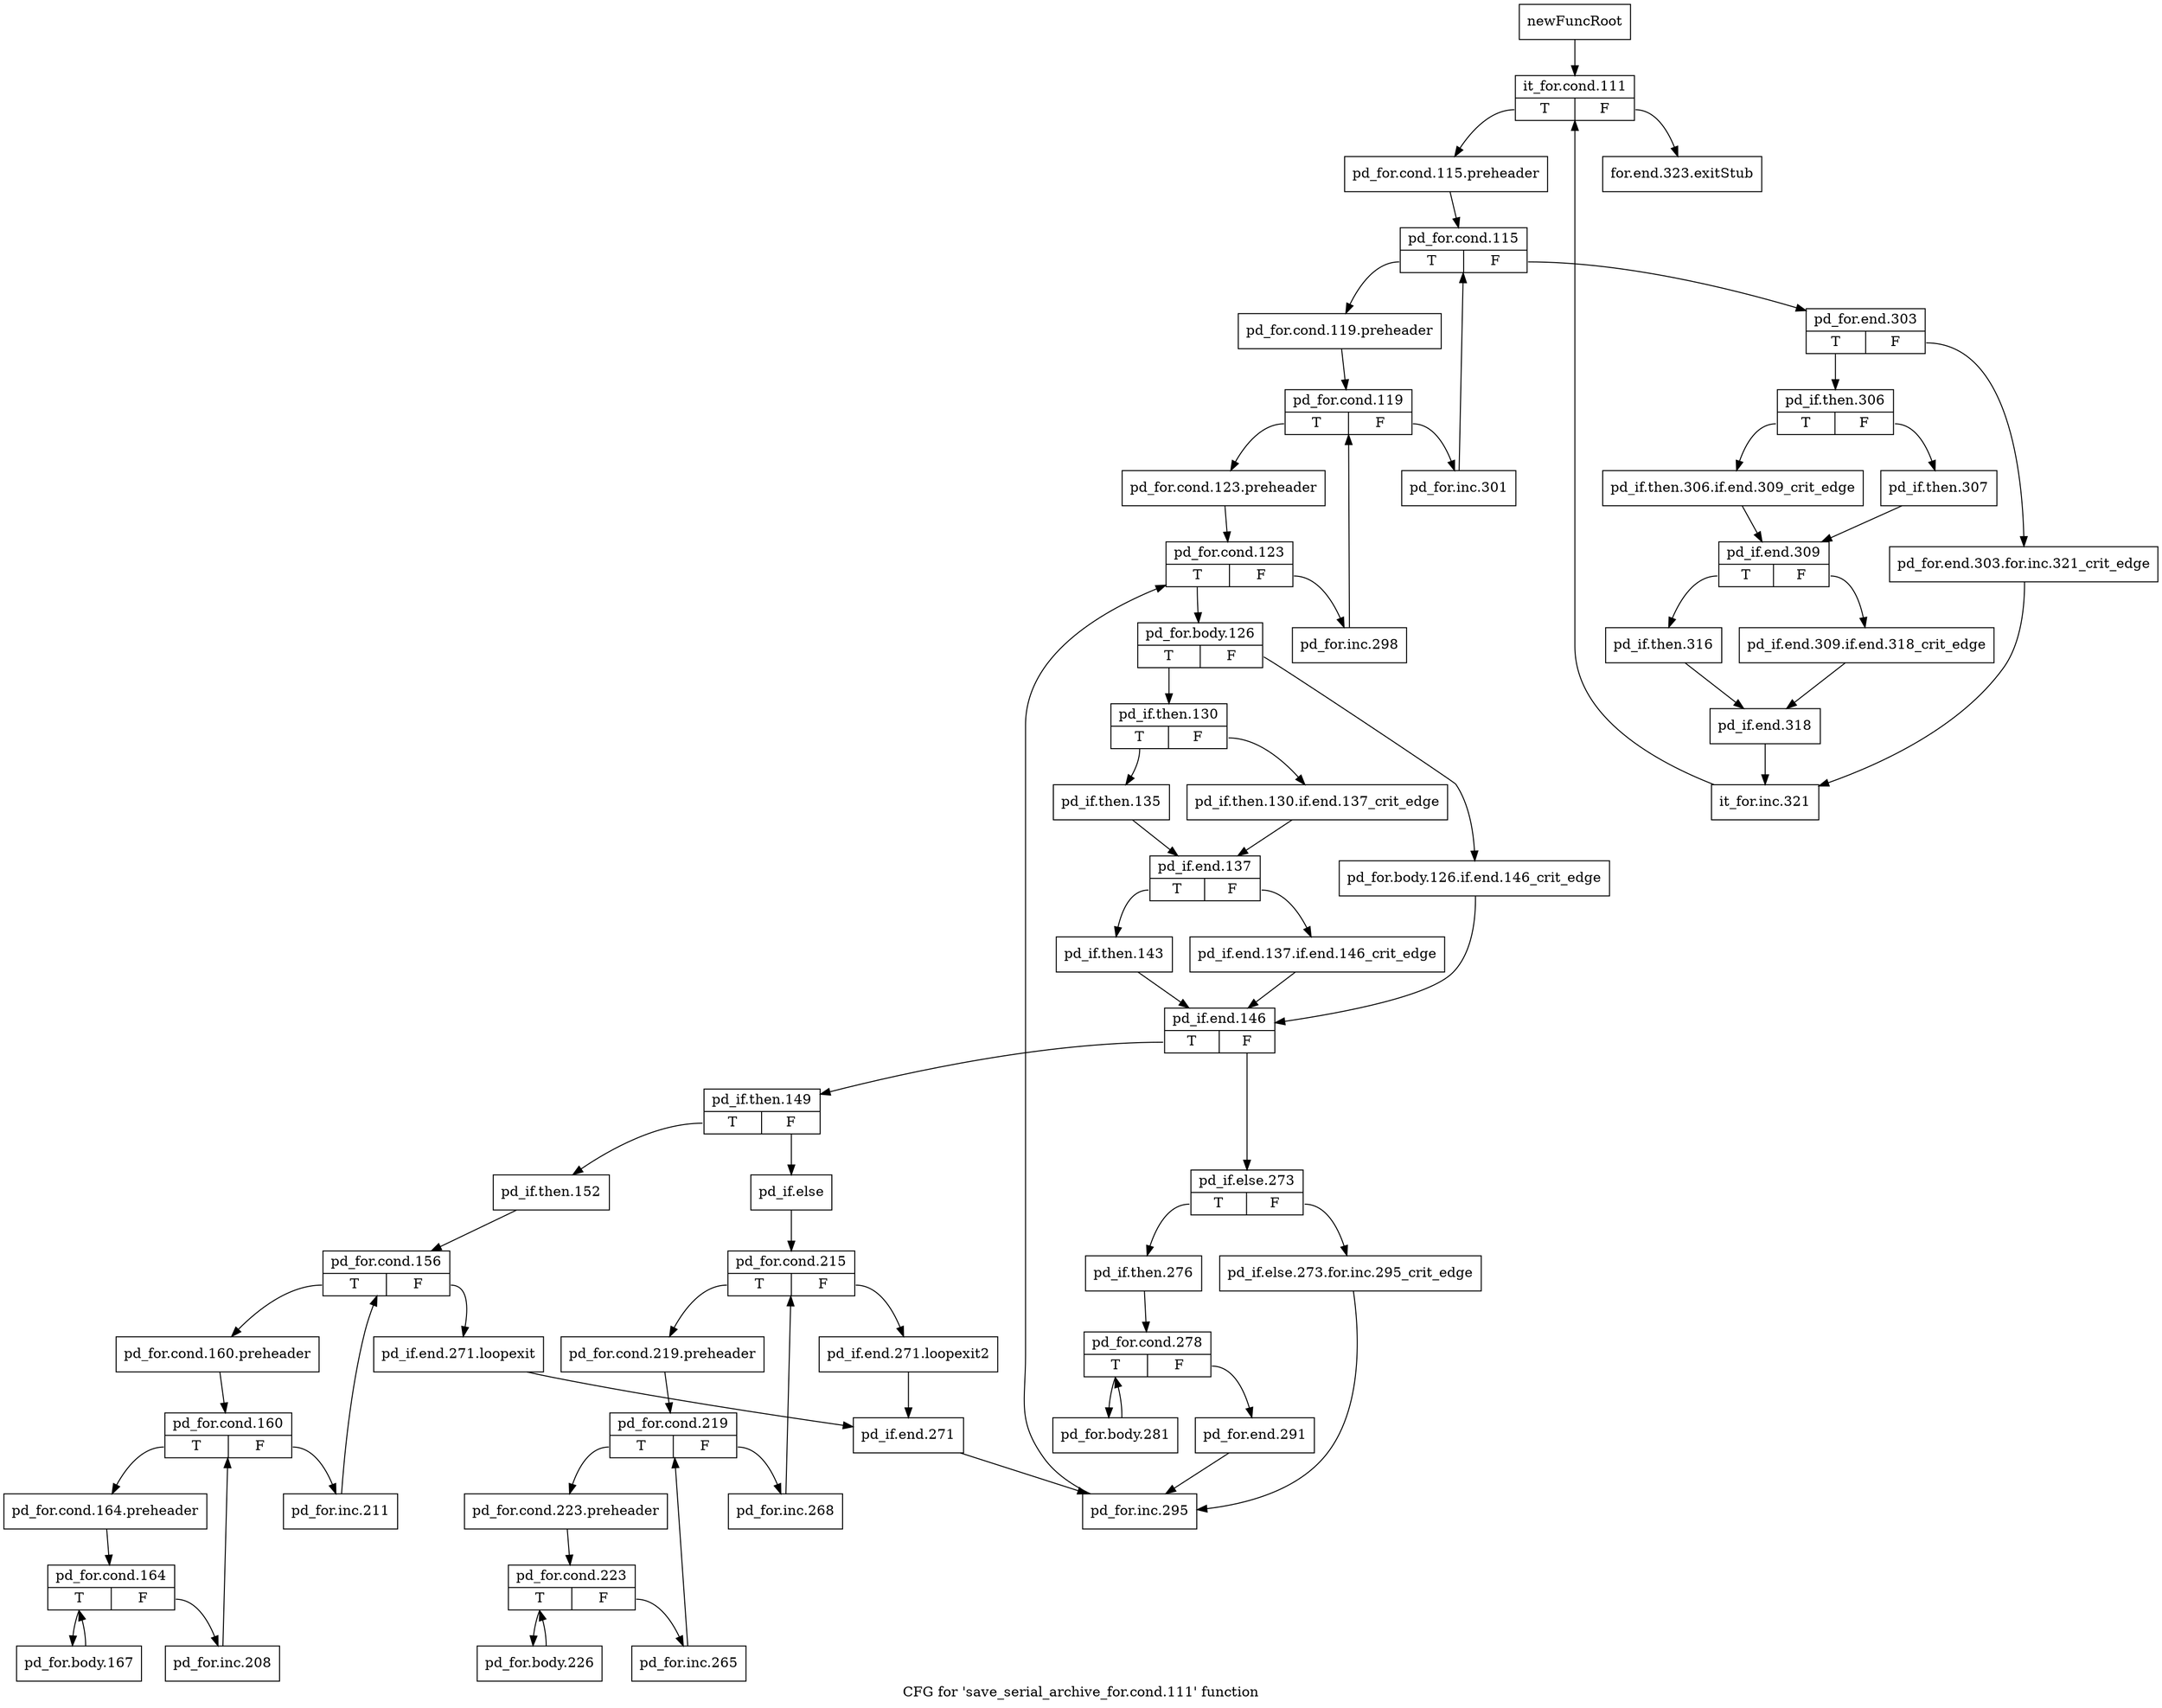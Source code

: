 digraph "CFG for 'save_serial_archive_for.cond.111' function" {
	label="CFG for 'save_serial_archive_for.cond.111' function";

	Node0x19e6b40 [shape=record,label="{newFuncRoot}"];
	Node0x19e6b40 -> Node0x19eff00;
	Node0x19efeb0 [shape=record,label="{for.end.323.exitStub}"];
	Node0x19eff00 [shape=record,label="{it_for.cond.111|{<s0>T|<s1>F}}"];
	Node0x19eff00:s0 -> Node0x19eff50;
	Node0x19eff00:s1 -> Node0x19efeb0;
	Node0x19eff50 [shape=record,label="{pd_for.cond.115.preheader}"];
	Node0x19eff50 -> Node0x19effa0;
	Node0x19effa0 [shape=record,label="{pd_for.cond.115|{<s0>T|<s1>F}}"];
	Node0x19effa0:s0 -> Node0x19f0310;
	Node0x19effa0:s1 -> Node0x19efff0;
	Node0x19efff0 [shape=record,label="{pd_for.end.303|{<s0>T|<s1>F}}"];
	Node0x19efff0:s0 -> Node0x19f0090;
	Node0x19efff0:s1 -> Node0x19f0040;
	Node0x19f0040 [shape=record,label="{pd_for.end.303.for.inc.321_crit_edge}"];
	Node0x19f0040 -> Node0x19f02c0;
	Node0x19f0090 [shape=record,label="{pd_if.then.306|{<s0>T|<s1>F}}"];
	Node0x19f0090:s0 -> Node0x19f0130;
	Node0x19f0090:s1 -> Node0x19f00e0;
	Node0x19f00e0 [shape=record,label="{pd_if.then.307}"];
	Node0x19f00e0 -> Node0x19f0180;
	Node0x19f0130 [shape=record,label="{pd_if.then.306.if.end.309_crit_edge}"];
	Node0x19f0130 -> Node0x19f0180;
	Node0x19f0180 [shape=record,label="{pd_if.end.309|{<s0>T|<s1>F}}"];
	Node0x19f0180:s0 -> Node0x19f0220;
	Node0x19f0180:s1 -> Node0x19f01d0;
	Node0x19f01d0 [shape=record,label="{pd_if.end.309.if.end.318_crit_edge}"];
	Node0x19f01d0 -> Node0x19f0270;
	Node0x19f0220 [shape=record,label="{pd_if.then.316}"];
	Node0x19f0220 -> Node0x19f0270;
	Node0x19f0270 [shape=record,label="{pd_if.end.318}"];
	Node0x19f0270 -> Node0x19f02c0;
	Node0x19f02c0 [shape=record,label="{it_for.inc.321}"];
	Node0x19f02c0 -> Node0x19eff00;
	Node0x19f0310 [shape=record,label="{pd_for.cond.119.preheader}"];
	Node0x19f0310 -> Node0x19f0360;
	Node0x19f0360 [shape=record,label="{pd_for.cond.119|{<s0>T|<s1>F}}"];
	Node0x19f0360:s0 -> Node0x19f0400;
	Node0x19f0360:s1 -> Node0x19f03b0;
	Node0x19f03b0 [shape=record,label="{pd_for.inc.301}"];
	Node0x19f03b0 -> Node0x19effa0;
	Node0x19f0400 [shape=record,label="{pd_for.cond.123.preheader}"];
	Node0x19f0400 -> Node0x19f0450;
	Node0x19f0450 [shape=record,label="{pd_for.cond.123|{<s0>T|<s1>F}}"];
	Node0x19f0450:s0 -> Node0x19f04f0;
	Node0x19f0450:s1 -> Node0x19f04a0;
	Node0x19f04a0 [shape=record,label="{pd_for.inc.298}"];
	Node0x19f04a0 -> Node0x19f0360;
	Node0x19f04f0 [shape=record,label="{pd_for.body.126|{<s0>T|<s1>F}}"];
	Node0x19f04f0:s0 -> Node0x19f0590;
	Node0x19f04f0:s1 -> Node0x19f0540;
	Node0x19f0540 [shape=record,label="{pd_for.body.126.if.end.146_crit_edge}"];
	Node0x19f0540 -> Node0x19f0770;
	Node0x19f0590 [shape=record,label="{pd_if.then.130|{<s0>T|<s1>F}}"];
	Node0x19f0590:s0 -> Node0x19f0630;
	Node0x19f0590:s1 -> Node0x19f05e0;
	Node0x19f05e0 [shape=record,label="{pd_if.then.130.if.end.137_crit_edge}"];
	Node0x19f05e0 -> Node0x19f0680;
	Node0x19f0630 [shape=record,label="{pd_if.then.135}"];
	Node0x19f0630 -> Node0x19f0680;
	Node0x19f0680 [shape=record,label="{pd_if.end.137|{<s0>T|<s1>F}}"];
	Node0x19f0680:s0 -> Node0x19f0720;
	Node0x19f0680:s1 -> Node0x19f06d0;
	Node0x19f06d0 [shape=record,label="{pd_if.end.137.if.end.146_crit_edge}"];
	Node0x19f06d0 -> Node0x19f0770;
	Node0x19f0720 [shape=record,label="{pd_if.then.143}"];
	Node0x19f0720 -> Node0x19f0770;
	Node0x19f0770 [shape=record,label="{pd_if.end.146|{<s0>T|<s1>F}}"];
	Node0x19f0770:s0 -> Node0x19f09a0;
	Node0x19f0770:s1 -> Node0x19f07c0;
	Node0x19f07c0 [shape=record,label="{pd_if.else.273|{<s0>T|<s1>F}}"];
	Node0x19f07c0:s0 -> Node0x19f0860;
	Node0x19f07c0:s1 -> Node0x19f0810;
	Node0x19f0810 [shape=record,label="{pd_if.else.273.for.inc.295_crit_edge}"];
	Node0x19f0810 -> Node0x19f0e50;
	Node0x19f0860 [shape=record,label="{pd_if.then.276}"];
	Node0x19f0860 -> Node0x19f08b0;
	Node0x19f08b0 [shape=record,label="{pd_for.cond.278|{<s0>T|<s1>F}}"];
	Node0x19f08b0:s0 -> Node0x19f0950;
	Node0x19f08b0:s1 -> Node0x19f0900;
	Node0x19f0900 [shape=record,label="{pd_for.end.291}"];
	Node0x19f0900 -> Node0x19f0e50;
	Node0x19f0950 [shape=record,label="{pd_for.body.281}"];
	Node0x19f0950 -> Node0x19f08b0;
	Node0x19f09a0 [shape=record,label="{pd_if.then.149|{<s0>T|<s1>F}}"];
	Node0x19f09a0:s0 -> Node0x19f0d10;
	Node0x19f09a0:s1 -> Node0x19f09f0;
	Node0x19f09f0 [shape=record,label="{pd_if.else}"];
	Node0x19f09f0 -> Node0x19f0a40;
	Node0x19f0a40 [shape=record,label="{pd_for.cond.215|{<s0>T|<s1>F}}"];
	Node0x19f0a40:s0 -> Node0x19f0ae0;
	Node0x19f0a40:s1 -> Node0x19f0a90;
	Node0x19f0a90 [shape=record,label="{pd_if.end.271.loopexit2}"];
	Node0x19f0a90 -> Node0x19f0e00;
	Node0x19f0ae0 [shape=record,label="{pd_for.cond.219.preheader}"];
	Node0x19f0ae0 -> Node0x19f0b30;
	Node0x19f0b30 [shape=record,label="{pd_for.cond.219|{<s0>T|<s1>F}}"];
	Node0x19f0b30:s0 -> Node0x19f0bd0;
	Node0x19f0b30:s1 -> Node0x19f0b80;
	Node0x19f0b80 [shape=record,label="{pd_for.inc.268}"];
	Node0x19f0b80 -> Node0x19f0a40;
	Node0x19f0bd0 [shape=record,label="{pd_for.cond.223.preheader}"];
	Node0x19f0bd0 -> Node0x19f0c20;
	Node0x19f0c20 [shape=record,label="{pd_for.cond.223|{<s0>T|<s1>F}}"];
	Node0x19f0c20:s0 -> Node0x19f0cc0;
	Node0x19f0c20:s1 -> Node0x19f0c70;
	Node0x19f0c70 [shape=record,label="{pd_for.inc.265}"];
	Node0x19f0c70 -> Node0x19f0b30;
	Node0x19f0cc0 [shape=record,label="{pd_for.body.226}"];
	Node0x19f0cc0 -> Node0x19f0c20;
	Node0x19f0d10 [shape=record,label="{pd_if.then.152}"];
	Node0x19f0d10 -> Node0x19f0d60;
	Node0x19f0d60 [shape=record,label="{pd_for.cond.156|{<s0>T|<s1>F}}"];
	Node0x19f0d60:s0 -> Node0x19f0ea0;
	Node0x19f0d60:s1 -> Node0x19f0db0;
	Node0x19f0db0 [shape=record,label="{pd_if.end.271.loopexit}"];
	Node0x19f0db0 -> Node0x19f0e00;
	Node0x19f0e00 [shape=record,label="{pd_if.end.271}"];
	Node0x19f0e00 -> Node0x19f0e50;
	Node0x19f0e50 [shape=record,label="{pd_for.inc.295}"];
	Node0x19f0e50 -> Node0x19f0450;
	Node0x19f0ea0 [shape=record,label="{pd_for.cond.160.preheader}"];
	Node0x19f0ea0 -> Node0x19f0ef0;
	Node0x19f0ef0 [shape=record,label="{pd_for.cond.160|{<s0>T|<s1>F}}"];
	Node0x19f0ef0:s0 -> Node0x19f0f90;
	Node0x19f0ef0:s1 -> Node0x19f0f40;
	Node0x19f0f40 [shape=record,label="{pd_for.inc.211}"];
	Node0x19f0f40 -> Node0x19f0d60;
	Node0x19f0f90 [shape=record,label="{pd_for.cond.164.preheader}"];
	Node0x19f0f90 -> Node0x19f0fe0;
	Node0x19f0fe0 [shape=record,label="{pd_for.cond.164|{<s0>T|<s1>F}}"];
	Node0x19f0fe0:s0 -> Node0x19f1080;
	Node0x19f0fe0:s1 -> Node0x19f1030;
	Node0x19f1030 [shape=record,label="{pd_for.inc.208}"];
	Node0x19f1030 -> Node0x19f0ef0;
	Node0x19f1080 [shape=record,label="{pd_for.body.167}"];
	Node0x19f1080 -> Node0x19f0fe0;
}
